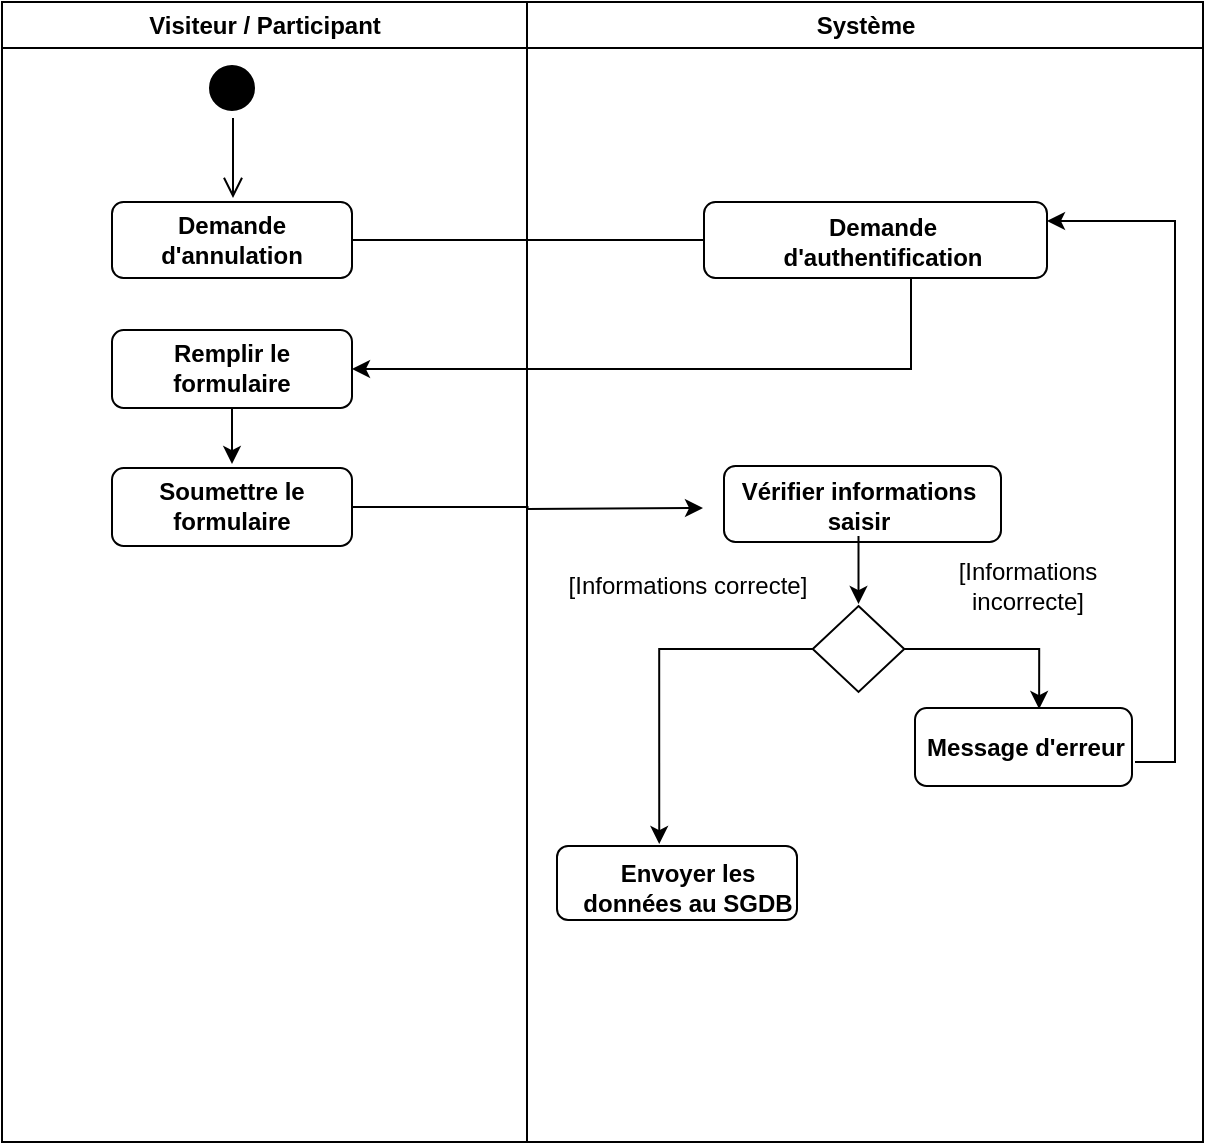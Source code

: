 <mxfile version="26.2.14">
  <diagram name="Page-1" id="e7e014a7-5840-1c2e-5031-d8a46d1fe8dd">
    <mxGraphModel dx="1039" dy="623" grid="0" gridSize="10" guides="1" tooltips="1" connect="1" arrows="1" fold="1" page="1" pageScale="1" pageWidth="1169" pageHeight="826" background="none" math="0" shadow="0">
      <root>
        <mxCell id="0" />
        <mxCell id="1" parent="0" />
        <mxCell id="LyZk9FM3aCZYYO_AvAmw-41" value="Visiteur / Participant" style="swimlane;whiteSpace=wrap;movable=1;resizable=1;rotatable=1;deletable=1;editable=1;locked=0;connectable=1;" vertex="1" parent="1">
          <mxGeometry x="135" y="58" width="262.5" height="570" as="geometry" />
        </mxCell>
        <mxCell id="LyZk9FM3aCZYYO_AvAmw-42" value="" style="ellipse;shape=startState;fillColor=#000000;strokeColor=#000000;" vertex="1" parent="LyZk9FM3aCZYYO_AvAmw-41">
          <mxGeometry x="100" y="28" width="30" height="30" as="geometry" />
        </mxCell>
        <mxCell id="LyZk9FM3aCZYYO_AvAmw-43" value="" style="edgeStyle=elbowEdgeStyle;elbow=horizontal;verticalAlign=bottom;endArrow=open;endSize=8;strokeColor=#000000;endFill=1;rounded=0" edge="1" parent="LyZk9FM3aCZYYO_AvAmw-41" source="LyZk9FM3aCZYYO_AvAmw-42">
          <mxGeometry x="100" y="40" as="geometry">
            <mxPoint x="115.5" y="98" as="targetPoint" />
          </mxGeometry>
        </mxCell>
        <mxCell id="LyZk9FM3aCZYYO_AvAmw-44" style="edgeStyle=orthogonalEdgeStyle;rounded=0;orthogonalLoop=1;jettySize=auto;html=1;" edge="1" parent="LyZk9FM3aCZYYO_AvAmw-41" source="LyZk9FM3aCZYYO_AvAmw-45">
          <mxGeometry relative="1" as="geometry">
            <mxPoint x="364.417" y="119" as="targetPoint" />
          </mxGeometry>
        </mxCell>
        <mxCell id="LyZk9FM3aCZYYO_AvAmw-45" value="" style="rounded=1;whiteSpace=wrap;html=1;" vertex="1" parent="LyZk9FM3aCZYYO_AvAmw-41">
          <mxGeometry x="55" y="100" width="120" height="38" as="geometry" />
        </mxCell>
        <mxCell id="LyZk9FM3aCZYYO_AvAmw-46" value="&lt;b&gt;Demande d&#39;annulation&lt;/b&gt;" style="text;html=1;align=center;verticalAlign=middle;whiteSpace=wrap;rounded=0;" vertex="1" parent="LyZk9FM3aCZYYO_AvAmw-41">
          <mxGeometry x="85" y="104" width="60" height="30" as="geometry" />
        </mxCell>
        <mxCell id="LyZk9FM3aCZYYO_AvAmw-47" style="edgeStyle=orthogonalEdgeStyle;rounded=0;orthogonalLoop=1;jettySize=auto;html=1;" edge="1" parent="LyZk9FM3aCZYYO_AvAmw-41" source="LyZk9FM3aCZYYO_AvAmw-48">
          <mxGeometry relative="1" as="geometry">
            <mxPoint x="115" y="231.005" as="targetPoint" />
          </mxGeometry>
        </mxCell>
        <mxCell id="LyZk9FM3aCZYYO_AvAmw-48" value="" style="rounded=1;whiteSpace=wrap;html=1;" vertex="1" parent="LyZk9FM3aCZYYO_AvAmw-41">
          <mxGeometry x="55" y="164" width="120" height="39" as="geometry" />
        </mxCell>
        <mxCell id="LyZk9FM3aCZYYO_AvAmw-49" value="&lt;b&gt;Remplir le formulaire&lt;/b&gt;" style="text;html=1;align=center;verticalAlign=middle;whiteSpace=wrap;rounded=0;" vertex="1" parent="LyZk9FM3aCZYYO_AvAmw-41">
          <mxGeometry x="76" y="168" width="78" height="30" as="geometry" />
        </mxCell>
        <mxCell id="LyZk9FM3aCZYYO_AvAmw-50" style="edgeStyle=orthogonalEdgeStyle;rounded=0;orthogonalLoop=1;jettySize=auto;html=1;" edge="1" parent="LyZk9FM3aCZYYO_AvAmw-41" source="LyZk9FM3aCZYYO_AvAmw-51">
          <mxGeometry relative="1" as="geometry">
            <mxPoint x="350.5" y="253" as="targetPoint" />
          </mxGeometry>
        </mxCell>
        <mxCell id="LyZk9FM3aCZYYO_AvAmw-51" value="" style="rounded=1;whiteSpace=wrap;html=1;" vertex="1" parent="LyZk9FM3aCZYYO_AvAmw-41">
          <mxGeometry x="55" y="233" width="120" height="39" as="geometry" />
        </mxCell>
        <mxCell id="LyZk9FM3aCZYYO_AvAmw-52" value="&lt;b&gt;Soumettre le formulaire&lt;/b&gt;" style="text;html=1;align=center;verticalAlign=middle;whiteSpace=wrap;rounded=0;" vertex="1" parent="LyZk9FM3aCZYYO_AvAmw-41">
          <mxGeometry x="76" y="237" width="78" height="30" as="geometry" />
        </mxCell>
        <mxCell id="LyZk9FM3aCZYYO_AvAmw-53" value="Système" style="swimlane;whiteSpace=wrap;movable=1;resizable=1;rotatable=1;deletable=1;editable=1;locked=0;connectable=1;" vertex="1" parent="1">
          <mxGeometry x="397.5" y="58" width="338" height="570" as="geometry" />
        </mxCell>
        <mxCell id="LyZk9FM3aCZYYO_AvAmw-54" value="" style="rounded=1;whiteSpace=wrap;html=1;" vertex="1" parent="LyZk9FM3aCZYYO_AvAmw-53">
          <mxGeometry x="88.5" y="100" width="171.5" height="38" as="geometry" />
        </mxCell>
        <mxCell id="LyZk9FM3aCZYYO_AvAmw-55" value="&lt;b&gt;Demande d&#39;authentification&lt;/b&gt;" style="text;html=1;align=center;verticalAlign=middle;whiteSpace=wrap;rounded=0;" vertex="1" parent="LyZk9FM3aCZYYO_AvAmw-53">
          <mxGeometry x="115.5" y="105" width="124.5" height="30" as="geometry" />
        </mxCell>
        <mxCell id="LyZk9FM3aCZYYO_AvAmw-56" value="" style="rounded=1;whiteSpace=wrap;html=1;" vertex="1" parent="LyZk9FM3aCZYYO_AvAmw-53">
          <mxGeometry x="98.5" y="232" width="138.5" height="38" as="geometry" />
        </mxCell>
        <mxCell id="LyZk9FM3aCZYYO_AvAmw-57" style="edgeStyle=orthogonalEdgeStyle;rounded=0;orthogonalLoop=1;jettySize=auto;html=1;" edge="1" parent="LyZk9FM3aCZYYO_AvAmw-53" source="LyZk9FM3aCZYYO_AvAmw-58">
          <mxGeometry relative="1" as="geometry">
            <mxPoint x="165.75" y="301.005" as="targetPoint" />
          </mxGeometry>
        </mxCell>
        <mxCell id="LyZk9FM3aCZYYO_AvAmw-58" value="&lt;b&gt;Vérifier informations saisir&lt;/b&gt;" style="text;html=1;align=center;verticalAlign=middle;whiteSpace=wrap;rounded=0;" vertex="1" parent="LyZk9FM3aCZYYO_AvAmw-53">
          <mxGeometry x="103.5" y="237" width="124.5" height="30" as="geometry" />
        </mxCell>
        <mxCell id="LyZk9FM3aCZYYO_AvAmw-59" style="edgeStyle=orthogonalEdgeStyle;rounded=0;orthogonalLoop=1;jettySize=auto;html=1;entryX=0.426;entryY=-0.027;entryDx=0;entryDy=0;entryPerimeter=0;" edge="1" parent="LyZk9FM3aCZYYO_AvAmw-53" source="LyZk9FM3aCZYYO_AvAmw-60" target="LyZk9FM3aCZYYO_AvAmw-67">
          <mxGeometry relative="1" as="geometry">
            <mxPoint x="71.083" y="352.672" as="targetPoint" />
          </mxGeometry>
        </mxCell>
        <mxCell id="LyZk9FM3aCZYYO_AvAmw-60" value="" style="rhombus;whiteSpace=wrap;html=1;" vertex="1" parent="LyZk9FM3aCZYYO_AvAmw-53">
          <mxGeometry x="142.88" y="302" width="45.75" height="43" as="geometry" />
        </mxCell>
        <mxCell id="LyZk9FM3aCZYYO_AvAmw-61" value="" style="rounded=1;whiteSpace=wrap;html=1;" vertex="1" parent="LyZk9FM3aCZYYO_AvAmw-53">
          <mxGeometry x="194" y="353" width="108.5" height="39" as="geometry" />
        </mxCell>
        <mxCell id="LyZk9FM3aCZYYO_AvAmw-62" style="edgeStyle=orthogonalEdgeStyle;rounded=0;orthogonalLoop=1;jettySize=auto;html=1;entryX=0.572;entryY=0.013;entryDx=0;entryDy=0;entryPerimeter=0;" edge="1" parent="LyZk9FM3aCZYYO_AvAmw-53" source="LyZk9FM3aCZYYO_AvAmw-60" target="LyZk9FM3aCZYYO_AvAmw-61">
          <mxGeometry relative="1" as="geometry" />
        </mxCell>
        <mxCell id="LyZk9FM3aCZYYO_AvAmw-63" style="edgeStyle=orthogonalEdgeStyle;rounded=0;orthogonalLoop=1;jettySize=auto;html=1;entryX=1;entryY=0.25;entryDx=0;entryDy=0;exitX=1;exitY=0.75;exitDx=0;exitDy=0;" edge="1" parent="LyZk9FM3aCZYYO_AvAmw-53" source="LyZk9FM3aCZYYO_AvAmw-64" target="LyZk9FM3aCZYYO_AvAmw-54">
          <mxGeometry relative="1" as="geometry" />
        </mxCell>
        <mxCell id="LyZk9FM3aCZYYO_AvAmw-64" value="&lt;b&gt;Message d&#39;erreur&lt;/b&gt;" style="text;html=1;align=center;verticalAlign=middle;whiteSpace=wrap;rounded=0;" vertex="1" parent="LyZk9FM3aCZYYO_AvAmw-53">
          <mxGeometry x="194" y="357.5" width="110" height="30" as="geometry" />
        </mxCell>
        <mxCell id="LyZk9FM3aCZYYO_AvAmw-65" value="[Informations correcte]" style="text;html=1;align=center;verticalAlign=middle;whiteSpace=wrap;rounded=0;" vertex="1" parent="LyZk9FM3aCZYYO_AvAmw-53">
          <mxGeometry x="18" y="277" width="124" height="30" as="geometry" />
        </mxCell>
        <mxCell id="LyZk9FM3aCZYYO_AvAmw-66" value="[Informations incorrecte]" style="text;html=1;align=center;verticalAlign=middle;whiteSpace=wrap;rounded=0;" vertex="1" parent="LyZk9FM3aCZYYO_AvAmw-53">
          <mxGeometry x="188.63" y="277" width="124" height="30" as="geometry" />
        </mxCell>
        <mxCell id="LyZk9FM3aCZYYO_AvAmw-67" value="" style="rounded=1;whiteSpace=wrap;html=1;" vertex="1" parent="LyZk9FM3aCZYYO_AvAmw-53">
          <mxGeometry x="15" y="422" width="120" height="37" as="geometry" />
        </mxCell>
        <mxCell id="LyZk9FM3aCZYYO_AvAmw-68" value="&lt;b&gt;Envoyer les données au SGDB&lt;/b&gt;" style="text;html=1;align=center;verticalAlign=middle;whiteSpace=wrap;rounded=0;" vertex="1" parent="LyZk9FM3aCZYYO_AvAmw-53">
          <mxGeometry x="25" y="428" width="110" height="30" as="geometry" />
        </mxCell>
        <mxCell id="LyZk9FM3aCZYYO_AvAmw-69" style="edgeStyle=orthogonalEdgeStyle;rounded=0;orthogonalLoop=1;jettySize=auto;html=1;entryX=1;entryY=0.5;entryDx=0;entryDy=0;" edge="1" parent="1" source="LyZk9FM3aCZYYO_AvAmw-54" target="LyZk9FM3aCZYYO_AvAmw-48">
          <mxGeometry relative="1" as="geometry">
            <Array as="points">
              <mxPoint x="589.5" y="241" />
            </Array>
          </mxGeometry>
        </mxCell>
      </root>
    </mxGraphModel>
  </diagram>
</mxfile>
